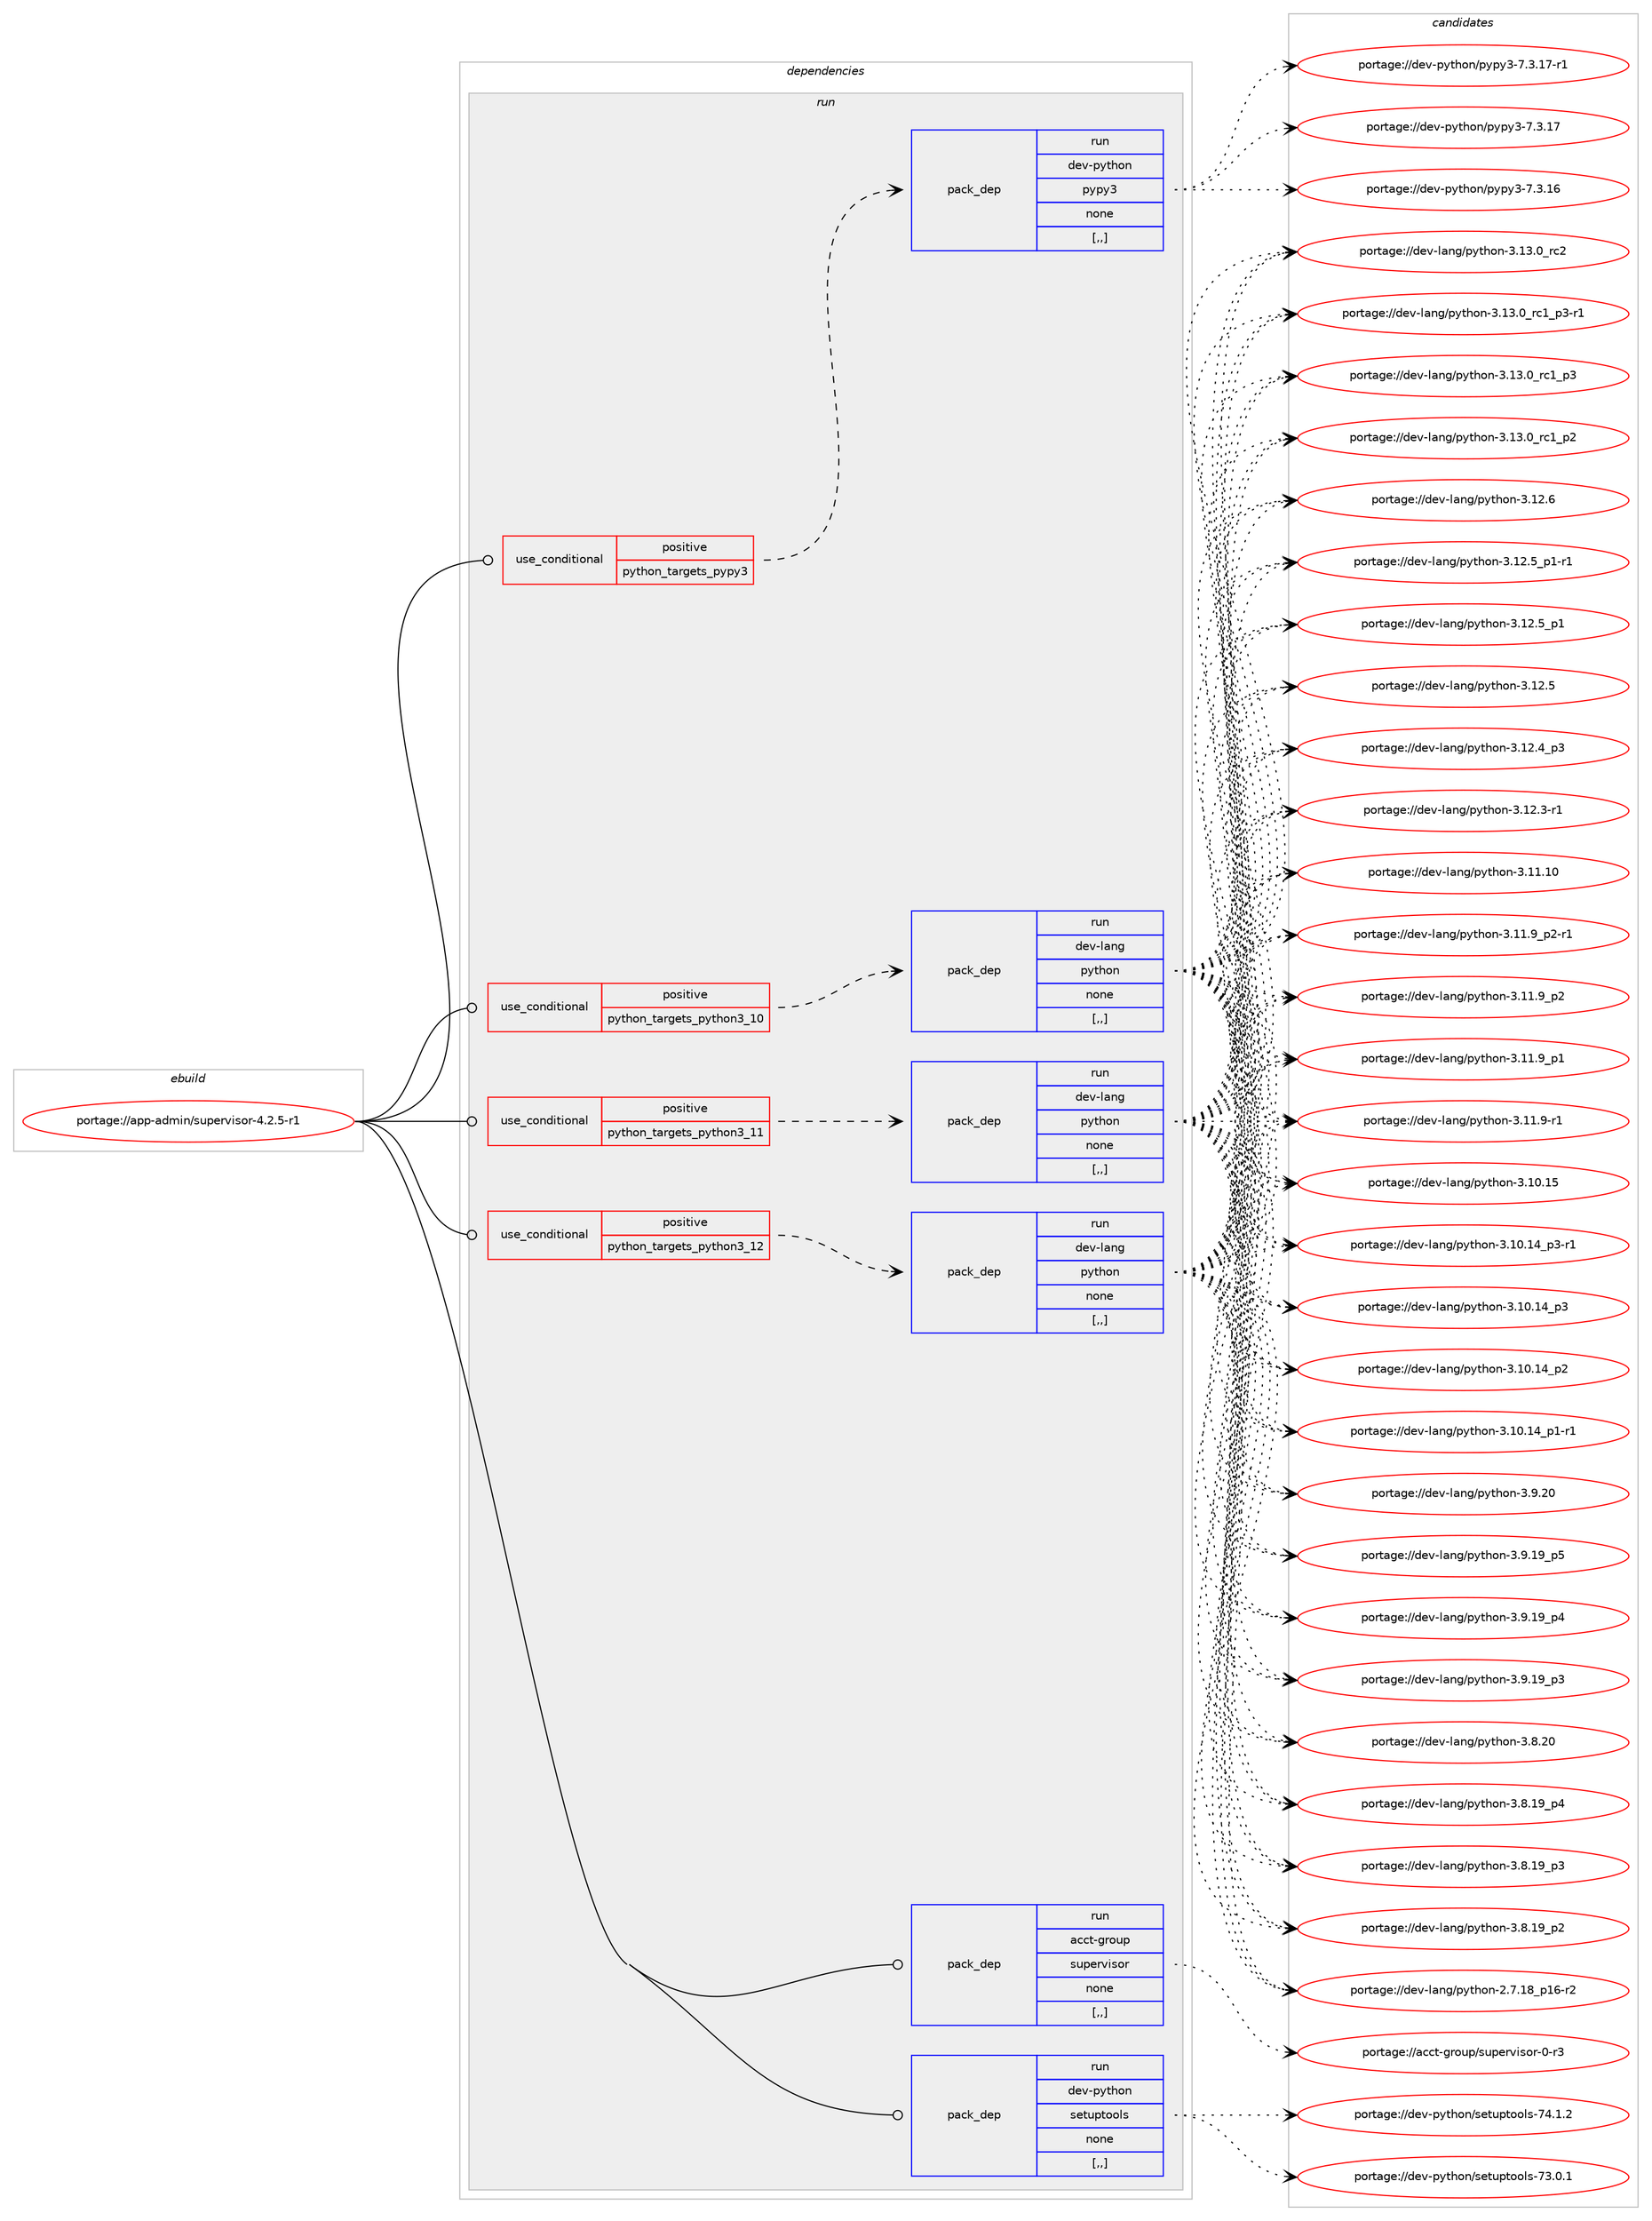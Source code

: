 digraph prolog {

# *************
# Graph options
# *************

newrank=true;
concentrate=true;
compound=true;
graph [rankdir=LR,fontname=Helvetica,fontsize=10,ranksep=1.5];#, ranksep=2.5, nodesep=0.2];
edge  [arrowhead=vee];
node  [fontname=Helvetica,fontsize=10];

# **********
# The ebuild
# **********

subgraph cluster_leftcol {
color=gray;
label=<<i>ebuild</i>>;
id [label="portage://app-admin/supervisor-4.2.5-r1", color=red, width=4, href="../app-admin/supervisor-4.2.5-r1.svg"];
}

# ****************
# The dependencies
# ****************

subgraph cluster_midcol {
color=gray;
label=<<i>dependencies</i>>;
subgraph cluster_compile {
fillcolor="#eeeeee";
style=filled;
label=<<i>compile</i>>;
}
subgraph cluster_compileandrun {
fillcolor="#eeeeee";
style=filled;
label=<<i>compile and run</i>>;
}
subgraph cluster_run {
fillcolor="#eeeeee";
style=filled;
label=<<i>run</i>>;
subgraph cond131210 {
dependency499048 [label=<<TABLE BORDER="0" CELLBORDER="1" CELLSPACING="0" CELLPADDING="4"><TR><TD ROWSPAN="3" CELLPADDING="10">use_conditional</TD></TR><TR><TD>positive</TD></TR><TR><TD>python_targets_pypy3</TD></TR></TABLE>>, shape=none, color=red];
subgraph pack364219 {
dependency499049 [label=<<TABLE BORDER="0" CELLBORDER="1" CELLSPACING="0" CELLPADDING="4" WIDTH="220"><TR><TD ROWSPAN="6" CELLPADDING="30">pack_dep</TD></TR><TR><TD WIDTH="110">run</TD></TR><TR><TD>dev-python</TD></TR><TR><TD>pypy3</TD></TR><TR><TD>none</TD></TR><TR><TD>[,,]</TD></TR></TABLE>>, shape=none, color=blue];
}
dependency499048:e -> dependency499049:w [weight=20,style="dashed",arrowhead="vee"];
}
id:e -> dependency499048:w [weight=20,style="solid",arrowhead="odot"];
subgraph cond131211 {
dependency499050 [label=<<TABLE BORDER="0" CELLBORDER="1" CELLSPACING="0" CELLPADDING="4"><TR><TD ROWSPAN="3" CELLPADDING="10">use_conditional</TD></TR><TR><TD>positive</TD></TR><TR><TD>python_targets_python3_10</TD></TR></TABLE>>, shape=none, color=red];
subgraph pack364220 {
dependency499051 [label=<<TABLE BORDER="0" CELLBORDER="1" CELLSPACING="0" CELLPADDING="4" WIDTH="220"><TR><TD ROWSPAN="6" CELLPADDING="30">pack_dep</TD></TR><TR><TD WIDTH="110">run</TD></TR><TR><TD>dev-lang</TD></TR><TR><TD>python</TD></TR><TR><TD>none</TD></TR><TR><TD>[,,]</TD></TR></TABLE>>, shape=none, color=blue];
}
dependency499050:e -> dependency499051:w [weight=20,style="dashed",arrowhead="vee"];
}
id:e -> dependency499050:w [weight=20,style="solid",arrowhead="odot"];
subgraph cond131212 {
dependency499052 [label=<<TABLE BORDER="0" CELLBORDER="1" CELLSPACING="0" CELLPADDING="4"><TR><TD ROWSPAN="3" CELLPADDING="10">use_conditional</TD></TR><TR><TD>positive</TD></TR><TR><TD>python_targets_python3_11</TD></TR></TABLE>>, shape=none, color=red];
subgraph pack364221 {
dependency499053 [label=<<TABLE BORDER="0" CELLBORDER="1" CELLSPACING="0" CELLPADDING="4" WIDTH="220"><TR><TD ROWSPAN="6" CELLPADDING="30">pack_dep</TD></TR><TR><TD WIDTH="110">run</TD></TR><TR><TD>dev-lang</TD></TR><TR><TD>python</TD></TR><TR><TD>none</TD></TR><TR><TD>[,,]</TD></TR></TABLE>>, shape=none, color=blue];
}
dependency499052:e -> dependency499053:w [weight=20,style="dashed",arrowhead="vee"];
}
id:e -> dependency499052:w [weight=20,style="solid",arrowhead="odot"];
subgraph cond131213 {
dependency499054 [label=<<TABLE BORDER="0" CELLBORDER="1" CELLSPACING="0" CELLPADDING="4"><TR><TD ROWSPAN="3" CELLPADDING="10">use_conditional</TD></TR><TR><TD>positive</TD></TR><TR><TD>python_targets_python3_12</TD></TR></TABLE>>, shape=none, color=red];
subgraph pack364222 {
dependency499055 [label=<<TABLE BORDER="0" CELLBORDER="1" CELLSPACING="0" CELLPADDING="4" WIDTH="220"><TR><TD ROWSPAN="6" CELLPADDING="30">pack_dep</TD></TR><TR><TD WIDTH="110">run</TD></TR><TR><TD>dev-lang</TD></TR><TR><TD>python</TD></TR><TR><TD>none</TD></TR><TR><TD>[,,]</TD></TR></TABLE>>, shape=none, color=blue];
}
dependency499054:e -> dependency499055:w [weight=20,style="dashed",arrowhead="vee"];
}
id:e -> dependency499054:w [weight=20,style="solid",arrowhead="odot"];
subgraph pack364223 {
dependency499056 [label=<<TABLE BORDER="0" CELLBORDER="1" CELLSPACING="0" CELLPADDING="4" WIDTH="220"><TR><TD ROWSPAN="6" CELLPADDING="30">pack_dep</TD></TR><TR><TD WIDTH="110">run</TD></TR><TR><TD>acct-group</TD></TR><TR><TD>supervisor</TD></TR><TR><TD>none</TD></TR><TR><TD>[,,]</TD></TR></TABLE>>, shape=none, color=blue];
}
id:e -> dependency499056:w [weight=20,style="solid",arrowhead="odot"];
subgraph pack364224 {
dependency499057 [label=<<TABLE BORDER="0" CELLBORDER="1" CELLSPACING="0" CELLPADDING="4" WIDTH="220"><TR><TD ROWSPAN="6" CELLPADDING="30">pack_dep</TD></TR><TR><TD WIDTH="110">run</TD></TR><TR><TD>dev-python</TD></TR><TR><TD>setuptools</TD></TR><TR><TD>none</TD></TR><TR><TD>[,,]</TD></TR></TABLE>>, shape=none, color=blue];
}
id:e -> dependency499057:w [weight=20,style="solid",arrowhead="odot"];
}
}

# **************
# The candidates
# **************

subgraph cluster_choices {
rank=same;
color=gray;
label=<<i>candidates</i>>;

subgraph choice364219 {
color=black;
nodesep=1;
choice100101118451121211161041111104711212111212151455546514649554511449 [label="portage://dev-python/pypy3-7.3.17-r1", color=red, width=4,href="../dev-python/pypy3-7.3.17-r1.svg"];
choice10010111845112121116104111110471121211121215145554651464955 [label="portage://dev-python/pypy3-7.3.17", color=red, width=4,href="../dev-python/pypy3-7.3.17.svg"];
choice10010111845112121116104111110471121211121215145554651464954 [label="portage://dev-python/pypy3-7.3.16", color=red, width=4,href="../dev-python/pypy3-7.3.16.svg"];
dependency499049:e -> choice100101118451121211161041111104711212111212151455546514649554511449:w [style=dotted,weight="100"];
dependency499049:e -> choice10010111845112121116104111110471121211121215145554651464955:w [style=dotted,weight="100"];
dependency499049:e -> choice10010111845112121116104111110471121211121215145554651464954:w [style=dotted,weight="100"];
}
subgraph choice364220 {
color=black;
nodesep=1;
choice10010111845108971101034711212111610411111045514649514648951149950 [label="portage://dev-lang/python-3.13.0_rc2", color=red, width=4,href="../dev-lang/python-3.13.0_rc2.svg"];
choice1001011184510897110103471121211161041111104551464951464895114994995112514511449 [label="portage://dev-lang/python-3.13.0_rc1_p3-r1", color=red, width=4,href="../dev-lang/python-3.13.0_rc1_p3-r1.svg"];
choice100101118451089711010347112121116104111110455146495146489511499499511251 [label="portage://dev-lang/python-3.13.0_rc1_p3", color=red, width=4,href="../dev-lang/python-3.13.0_rc1_p3.svg"];
choice100101118451089711010347112121116104111110455146495146489511499499511250 [label="portage://dev-lang/python-3.13.0_rc1_p2", color=red, width=4,href="../dev-lang/python-3.13.0_rc1_p2.svg"];
choice10010111845108971101034711212111610411111045514649504654 [label="portage://dev-lang/python-3.12.6", color=red, width=4,href="../dev-lang/python-3.12.6.svg"];
choice1001011184510897110103471121211161041111104551464950465395112494511449 [label="portage://dev-lang/python-3.12.5_p1-r1", color=red, width=4,href="../dev-lang/python-3.12.5_p1-r1.svg"];
choice100101118451089711010347112121116104111110455146495046539511249 [label="portage://dev-lang/python-3.12.5_p1", color=red, width=4,href="../dev-lang/python-3.12.5_p1.svg"];
choice10010111845108971101034711212111610411111045514649504653 [label="portage://dev-lang/python-3.12.5", color=red, width=4,href="../dev-lang/python-3.12.5.svg"];
choice100101118451089711010347112121116104111110455146495046529511251 [label="portage://dev-lang/python-3.12.4_p3", color=red, width=4,href="../dev-lang/python-3.12.4_p3.svg"];
choice100101118451089711010347112121116104111110455146495046514511449 [label="portage://dev-lang/python-3.12.3-r1", color=red, width=4,href="../dev-lang/python-3.12.3-r1.svg"];
choice1001011184510897110103471121211161041111104551464949464948 [label="portage://dev-lang/python-3.11.10", color=red, width=4,href="../dev-lang/python-3.11.10.svg"];
choice1001011184510897110103471121211161041111104551464949465795112504511449 [label="portage://dev-lang/python-3.11.9_p2-r1", color=red, width=4,href="../dev-lang/python-3.11.9_p2-r1.svg"];
choice100101118451089711010347112121116104111110455146494946579511250 [label="portage://dev-lang/python-3.11.9_p2", color=red, width=4,href="../dev-lang/python-3.11.9_p2.svg"];
choice100101118451089711010347112121116104111110455146494946579511249 [label="portage://dev-lang/python-3.11.9_p1", color=red, width=4,href="../dev-lang/python-3.11.9_p1.svg"];
choice100101118451089711010347112121116104111110455146494946574511449 [label="portage://dev-lang/python-3.11.9-r1", color=red, width=4,href="../dev-lang/python-3.11.9-r1.svg"];
choice1001011184510897110103471121211161041111104551464948464953 [label="portage://dev-lang/python-3.10.15", color=red, width=4,href="../dev-lang/python-3.10.15.svg"];
choice100101118451089711010347112121116104111110455146494846495295112514511449 [label="portage://dev-lang/python-3.10.14_p3-r1", color=red, width=4,href="../dev-lang/python-3.10.14_p3-r1.svg"];
choice10010111845108971101034711212111610411111045514649484649529511251 [label="portage://dev-lang/python-3.10.14_p3", color=red, width=4,href="../dev-lang/python-3.10.14_p3.svg"];
choice10010111845108971101034711212111610411111045514649484649529511250 [label="portage://dev-lang/python-3.10.14_p2", color=red, width=4,href="../dev-lang/python-3.10.14_p2.svg"];
choice100101118451089711010347112121116104111110455146494846495295112494511449 [label="portage://dev-lang/python-3.10.14_p1-r1", color=red, width=4,href="../dev-lang/python-3.10.14_p1-r1.svg"];
choice10010111845108971101034711212111610411111045514657465048 [label="portage://dev-lang/python-3.9.20", color=red, width=4,href="../dev-lang/python-3.9.20.svg"];
choice100101118451089711010347112121116104111110455146574649579511253 [label="portage://dev-lang/python-3.9.19_p5", color=red, width=4,href="../dev-lang/python-3.9.19_p5.svg"];
choice100101118451089711010347112121116104111110455146574649579511252 [label="portage://dev-lang/python-3.9.19_p4", color=red, width=4,href="../dev-lang/python-3.9.19_p4.svg"];
choice100101118451089711010347112121116104111110455146574649579511251 [label="portage://dev-lang/python-3.9.19_p3", color=red, width=4,href="../dev-lang/python-3.9.19_p3.svg"];
choice10010111845108971101034711212111610411111045514656465048 [label="portage://dev-lang/python-3.8.20", color=red, width=4,href="../dev-lang/python-3.8.20.svg"];
choice100101118451089711010347112121116104111110455146564649579511252 [label="portage://dev-lang/python-3.8.19_p4", color=red, width=4,href="../dev-lang/python-3.8.19_p4.svg"];
choice100101118451089711010347112121116104111110455146564649579511251 [label="portage://dev-lang/python-3.8.19_p3", color=red, width=4,href="../dev-lang/python-3.8.19_p3.svg"];
choice100101118451089711010347112121116104111110455146564649579511250 [label="portage://dev-lang/python-3.8.19_p2", color=red, width=4,href="../dev-lang/python-3.8.19_p2.svg"];
choice100101118451089711010347112121116104111110455046554649569511249544511450 [label="portage://dev-lang/python-2.7.18_p16-r2", color=red, width=4,href="../dev-lang/python-2.7.18_p16-r2.svg"];
dependency499051:e -> choice10010111845108971101034711212111610411111045514649514648951149950:w [style=dotted,weight="100"];
dependency499051:e -> choice1001011184510897110103471121211161041111104551464951464895114994995112514511449:w [style=dotted,weight="100"];
dependency499051:e -> choice100101118451089711010347112121116104111110455146495146489511499499511251:w [style=dotted,weight="100"];
dependency499051:e -> choice100101118451089711010347112121116104111110455146495146489511499499511250:w [style=dotted,weight="100"];
dependency499051:e -> choice10010111845108971101034711212111610411111045514649504654:w [style=dotted,weight="100"];
dependency499051:e -> choice1001011184510897110103471121211161041111104551464950465395112494511449:w [style=dotted,weight="100"];
dependency499051:e -> choice100101118451089711010347112121116104111110455146495046539511249:w [style=dotted,weight="100"];
dependency499051:e -> choice10010111845108971101034711212111610411111045514649504653:w [style=dotted,weight="100"];
dependency499051:e -> choice100101118451089711010347112121116104111110455146495046529511251:w [style=dotted,weight="100"];
dependency499051:e -> choice100101118451089711010347112121116104111110455146495046514511449:w [style=dotted,weight="100"];
dependency499051:e -> choice1001011184510897110103471121211161041111104551464949464948:w [style=dotted,weight="100"];
dependency499051:e -> choice1001011184510897110103471121211161041111104551464949465795112504511449:w [style=dotted,weight="100"];
dependency499051:e -> choice100101118451089711010347112121116104111110455146494946579511250:w [style=dotted,weight="100"];
dependency499051:e -> choice100101118451089711010347112121116104111110455146494946579511249:w [style=dotted,weight="100"];
dependency499051:e -> choice100101118451089711010347112121116104111110455146494946574511449:w [style=dotted,weight="100"];
dependency499051:e -> choice1001011184510897110103471121211161041111104551464948464953:w [style=dotted,weight="100"];
dependency499051:e -> choice100101118451089711010347112121116104111110455146494846495295112514511449:w [style=dotted,weight="100"];
dependency499051:e -> choice10010111845108971101034711212111610411111045514649484649529511251:w [style=dotted,weight="100"];
dependency499051:e -> choice10010111845108971101034711212111610411111045514649484649529511250:w [style=dotted,weight="100"];
dependency499051:e -> choice100101118451089711010347112121116104111110455146494846495295112494511449:w [style=dotted,weight="100"];
dependency499051:e -> choice10010111845108971101034711212111610411111045514657465048:w [style=dotted,weight="100"];
dependency499051:e -> choice100101118451089711010347112121116104111110455146574649579511253:w [style=dotted,weight="100"];
dependency499051:e -> choice100101118451089711010347112121116104111110455146574649579511252:w [style=dotted,weight="100"];
dependency499051:e -> choice100101118451089711010347112121116104111110455146574649579511251:w [style=dotted,weight="100"];
dependency499051:e -> choice10010111845108971101034711212111610411111045514656465048:w [style=dotted,weight="100"];
dependency499051:e -> choice100101118451089711010347112121116104111110455146564649579511252:w [style=dotted,weight="100"];
dependency499051:e -> choice100101118451089711010347112121116104111110455146564649579511251:w [style=dotted,weight="100"];
dependency499051:e -> choice100101118451089711010347112121116104111110455146564649579511250:w [style=dotted,weight="100"];
dependency499051:e -> choice100101118451089711010347112121116104111110455046554649569511249544511450:w [style=dotted,weight="100"];
}
subgraph choice364221 {
color=black;
nodesep=1;
choice10010111845108971101034711212111610411111045514649514648951149950 [label="portage://dev-lang/python-3.13.0_rc2", color=red, width=4,href="../dev-lang/python-3.13.0_rc2.svg"];
choice1001011184510897110103471121211161041111104551464951464895114994995112514511449 [label="portage://dev-lang/python-3.13.0_rc1_p3-r1", color=red, width=4,href="../dev-lang/python-3.13.0_rc1_p3-r1.svg"];
choice100101118451089711010347112121116104111110455146495146489511499499511251 [label="portage://dev-lang/python-3.13.0_rc1_p3", color=red, width=4,href="../dev-lang/python-3.13.0_rc1_p3.svg"];
choice100101118451089711010347112121116104111110455146495146489511499499511250 [label="portage://dev-lang/python-3.13.0_rc1_p2", color=red, width=4,href="../dev-lang/python-3.13.0_rc1_p2.svg"];
choice10010111845108971101034711212111610411111045514649504654 [label="portage://dev-lang/python-3.12.6", color=red, width=4,href="../dev-lang/python-3.12.6.svg"];
choice1001011184510897110103471121211161041111104551464950465395112494511449 [label="portage://dev-lang/python-3.12.5_p1-r1", color=red, width=4,href="../dev-lang/python-3.12.5_p1-r1.svg"];
choice100101118451089711010347112121116104111110455146495046539511249 [label="portage://dev-lang/python-3.12.5_p1", color=red, width=4,href="../dev-lang/python-3.12.5_p1.svg"];
choice10010111845108971101034711212111610411111045514649504653 [label="portage://dev-lang/python-3.12.5", color=red, width=4,href="../dev-lang/python-3.12.5.svg"];
choice100101118451089711010347112121116104111110455146495046529511251 [label="portage://dev-lang/python-3.12.4_p3", color=red, width=4,href="../dev-lang/python-3.12.4_p3.svg"];
choice100101118451089711010347112121116104111110455146495046514511449 [label="portage://dev-lang/python-3.12.3-r1", color=red, width=4,href="../dev-lang/python-3.12.3-r1.svg"];
choice1001011184510897110103471121211161041111104551464949464948 [label="portage://dev-lang/python-3.11.10", color=red, width=4,href="../dev-lang/python-3.11.10.svg"];
choice1001011184510897110103471121211161041111104551464949465795112504511449 [label="portage://dev-lang/python-3.11.9_p2-r1", color=red, width=4,href="../dev-lang/python-3.11.9_p2-r1.svg"];
choice100101118451089711010347112121116104111110455146494946579511250 [label="portage://dev-lang/python-3.11.9_p2", color=red, width=4,href="../dev-lang/python-3.11.9_p2.svg"];
choice100101118451089711010347112121116104111110455146494946579511249 [label="portage://dev-lang/python-3.11.9_p1", color=red, width=4,href="../dev-lang/python-3.11.9_p1.svg"];
choice100101118451089711010347112121116104111110455146494946574511449 [label="portage://dev-lang/python-3.11.9-r1", color=red, width=4,href="../dev-lang/python-3.11.9-r1.svg"];
choice1001011184510897110103471121211161041111104551464948464953 [label="portage://dev-lang/python-3.10.15", color=red, width=4,href="../dev-lang/python-3.10.15.svg"];
choice100101118451089711010347112121116104111110455146494846495295112514511449 [label="portage://dev-lang/python-3.10.14_p3-r1", color=red, width=4,href="../dev-lang/python-3.10.14_p3-r1.svg"];
choice10010111845108971101034711212111610411111045514649484649529511251 [label="portage://dev-lang/python-3.10.14_p3", color=red, width=4,href="../dev-lang/python-3.10.14_p3.svg"];
choice10010111845108971101034711212111610411111045514649484649529511250 [label="portage://dev-lang/python-3.10.14_p2", color=red, width=4,href="../dev-lang/python-3.10.14_p2.svg"];
choice100101118451089711010347112121116104111110455146494846495295112494511449 [label="portage://dev-lang/python-3.10.14_p1-r1", color=red, width=4,href="../dev-lang/python-3.10.14_p1-r1.svg"];
choice10010111845108971101034711212111610411111045514657465048 [label="portage://dev-lang/python-3.9.20", color=red, width=4,href="../dev-lang/python-3.9.20.svg"];
choice100101118451089711010347112121116104111110455146574649579511253 [label="portage://dev-lang/python-3.9.19_p5", color=red, width=4,href="../dev-lang/python-3.9.19_p5.svg"];
choice100101118451089711010347112121116104111110455146574649579511252 [label="portage://dev-lang/python-3.9.19_p4", color=red, width=4,href="../dev-lang/python-3.9.19_p4.svg"];
choice100101118451089711010347112121116104111110455146574649579511251 [label="portage://dev-lang/python-3.9.19_p3", color=red, width=4,href="../dev-lang/python-3.9.19_p3.svg"];
choice10010111845108971101034711212111610411111045514656465048 [label="portage://dev-lang/python-3.8.20", color=red, width=4,href="../dev-lang/python-3.8.20.svg"];
choice100101118451089711010347112121116104111110455146564649579511252 [label="portage://dev-lang/python-3.8.19_p4", color=red, width=4,href="../dev-lang/python-3.8.19_p4.svg"];
choice100101118451089711010347112121116104111110455146564649579511251 [label="portage://dev-lang/python-3.8.19_p3", color=red, width=4,href="../dev-lang/python-3.8.19_p3.svg"];
choice100101118451089711010347112121116104111110455146564649579511250 [label="portage://dev-lang/python-3.8.19_p2", color=red, width=4,href="../dev-lang/python-3.8.19_p2.svg"];
choice100101118451089711010347112121116104111110455046554649569511249544511450 [label="portage://dev-lang/python-2.7.18_p16-r2", color=red, width=4,href="../dev-lang/python-2.7.18_p16-r2.svg"];
dependency499053:e -> choice10010111845108971101034711212111610411111045514649514648951149950:w [style=dotted,weight="100"];
dependency499053:e -> choice1001011184510897110103471121211161041111104551464951464895114994995112514511449:w [style=dotted,weight="100"];
dependency499053:e -> choice100101118451089711010347112121116104111110455146495146489511499499511251:w [style=dotted,weight="100"];
dependency499053:e -> choice100101118451089711010347112121116104111110455146495146489511499499511250:w [style=dotted,weight="100"];
dependency499053:e -> choice10010111845108971101034711212111610411111045514649504654:w [style=dotted,weight="100"];
dependency499053:e -> choice1001011184510897110103471121211161041111104551464950465395112494511449:w [style=dotted,weight="100"];
dependency499053:e -> choice100101118451089711010347112121116104111110455146495046539511249:w [style=dotted,weight="100"];
dependency499053:e -> choice10010111845108971101034711212111610411111045514649504653:w [style=dotted,weight="100"];
dependency499053:e -> choice100101118451089711010347112121116104111110455146495046529511251:w [style=dotted,weight="100"];
dependency499053:e -> choice100101118451089711010347112121116104111110455146495046514511449:w [style=dotted,weight="100"];
dependency499053:e -> choice1001011184510897110103471121211161041111104551464949464948:w [style=dotted,weight="100"];
dependency499053:e -> choice1001011184510897110103471121211161041111104551464949465795112504511449:w [style=dotted,weight="100"];
dependency499053:e -> choice100101118451089711010347112121116104111110455146494946579511250:w [style=dotted,weight="100"];
dependency499053:e -> choice100101118451089711010347112121116104111110455146494946579511249:w [style=dotted,weight="100"];
dependency499053:e -> choice100101118451089711010347112121116104111110455146494946574511449:w [style=dotted,weight="100"];
dependency499053:e -> choice1001011184510897110103471121211161041111104551464948464953:w [style=dotted,weight="100"];
dependency499053:e -> choice100101118451089711010347112121116104111110455146494846495295112514511449:w [style=dotted,weight="100"];
dependency499053:e -> choice10010111845108971101034711212111610411111045514649484649529511251:w [style=dotted,weight="100"];
dependency499053:e -> choice10010111845108971101034711212111610411111045514649484649529511250:w [style=dotted,weight="100"];
dependency499053:e -> choice100101118451089711010347112121116104111110455146494846495295112494511449:w [style=dotted,weight="100"];
dependency499053:e -> choice10010111845108971101034711212111610411111045514657465048:w [style=dotted,weight="100"];
dependency499053:e -> choice100101118451089711010347112121116104111110455146574649579511253:w [style=dotted,weight="100"];
dependency499053:e -> choice100101118451089711010347112121116104111110455146574649579511252:w [style=dotted,weight="100"];
dependency499053:e -> choice100101118451089711010347112121116104111110455146574649579511251:w [style=dotted,weight="100"];
dependency499053:e -> choice10010111845108971101034711212111610411111045514656465048:w [style=dotted,weight="100"];
dependency499053:e -> choice100101118451089711010347112121116104111110455146564649579511252:w [style=dotted,weight="100"];
dependency499053:e -> choice100101118451089711010347112121116104111110455146564649579511251:w [style=dotted,weight="100"];
dependency499053:e -> choice100101118451089711010347112121116104111110455146564649579511250:w [style=dotted,weight="100"];
dependency499053:e -> choice100101118451089711010347112121116104111110455046554649569511249544511450:w [style=dotted,weight="100"];
}
subgraph choice364222 {
color=black;
nodesep=1;
choice10010111845108971101034711212111610411111045514649514648951149950 [label="portage://dev-lang/python-3.13.0_rc2", color=red, width=4,href="../dev-lang/python-3.13.0_rc2.svg"];
choice1001011184510897110103471121211161041111104551464951464895114994995112514511449 [label="portage://dev-lang/python-3.13.0_rc1_p3-r1", color=red, width=4,href="../dev-lang/python-3.13.0_rc1_p3-r1.svg"];
choice100101118451089711010347112121116104111110455146495146489511499499511251 [label="portage://dev-lang/python-3.13.0_rc1_p3", color=red, width=4,href="../dev-lang/python-3.13.0_rc1_p3.svg"];
choice100101118451089711010347112121116104111110455146495146489511499499511250 [label="portage://dev-lang/python-3.13.0_rc1_p2", color=red, width=4,href="../dev-lang/python-3.13.0_rc1_p2.svg"];
choice10010111845108971101034711212111610411111045514649504654 [label="portage://dev-lang/python-3.12.6", color=red, width=4,href="../dev-lang/python-3.12.6.svg"];
choice1001011184510897110103471121211161041111104551464950465395112494511449 [label="portage://dev-lang/python-3.12.5_p1-r1", color=red, width=4,href="../dev-lang/python-3.12.5_p1-r1.svg"];
choice100101118451089711010347112121116104111110455146495046539511249 [label="portage://dev-lang/python-3.12.5_p1", color=red, width=4,href="../dev-lang/python-3.12.5_p1.svg"];
choice10010111845108971101034711212111610411111045514649504653 [label="portage://dev-lang/python-3.12.5", color=red, width=4,href="../dev-lang/python-3.12.5.svg"];
choice100101118451089711010347112121116104111110455146495046529511251 [label="portage://dev-lang/python-3.12.4_p3", color=red, width=4,href="../dev-lang/python-3.12.4_p3.svg"];
choice100101118451089711010347112121116104111110455146495046514511449 [label="portage://dev-lang/python-3.12.3-r1", color=red, width=4,href="../dev-lang/python-3.12.3-r1.svg"];
choice1001011184510897110103471121211161041111104551464949464948 [label="portage://dev-lang/python-3.11.10", color=red, width=4,href="../dev-lang/python-3.11.10.svg"];
choice1001011184510897110103471121211161041111104551464949465795112504511449 [label="portage://dev-lang/python-3.11.9_p2-r1", color=red, width=4,href="../dev-lang/python-3.11.9_p2-r1.svg"];
choice100101118451089711010347112121116104111110455146494946579511250 [label="portage://dev-lang/python-3.11.9_p2", color=red, width=4,href="../dev-lang/python-3.11.9_p2.svg"];
choice100101118451089711010347112121116104111110455146494946579511249 [label="portage://dev-lang/python-3.11.9_p1", color=red, width=4,href="../dev-lang/python-3.11.9_p1.svg"];
choice100101118451089711010347112121116104111110455146494946574511449 [label="portage://dev-lang/python-3.11.9-r1", color=red, width=4,href="../dev-lang/python-3.11.9-r1.svg"];
choice1001011184510897110103471121211161041111104551464948464953 [label="portage://dev-lang/python-3.10.15", color=red, width=4,href="../dev-lang/python-3.10.15.svg"];
choice100101118451089711010347112121116104111110455146494846495295112514511449 [label="portage://dev-lang/python-3.10.14_p3-r1", color=red, width=4,href="../dev-lang/python-3.10.14_p3-r1.svg"];
choice10010111845108971101034711212111610411111045514649484649529511251 [label="portage://dev-lang/python-3.10.14_p3", color=red, width=4,href="../dev-lang/python-3.10.14_p3.svg"];
choice10010111845108971101034711212111610411111045514649484649529511250 [label="portage://dev-lang/python-3.10.14_p2", color=red, width=4,href="../dev-lang/python-3.10.14_p2.svg"];
choice100101118451089711010347112121116104111110455146494846495295112494511449 [label="portage://dev-lang/python-3.10.14_p1-r1", color=red, width=4,href="../dev-lang/python-3.10.14_p1-r1.svg"];
choice10010111845108971101034711212111610411111045514657465048 [label="portage://dev-lang/python-3.9.20", color=red, width=4,href="../dev-lang/python-3.9.20.svg"];
choice100101118451089711010347112121116104111110455146574649579511253 [label="portage://dev-lang/python-3.9.19_p5", color=red, width=4,href="../dev-lang/python-3.9.19_p5.svg"];
choice100101118451089711010347112121116104111110455146574649579511252 [label="portage://dev-lang/python-3.9.19_p4", color=red, width=4,href="../dev-lang/python-3.9.19_p4.svg"];
choice100101118451089711010347112121116104111110455146574649579511251 [label="portage://dev-lang/python-3.9.19_p3", color=red, width=4,href="../dev-lang/python-3.9.19_p3.svg"];
choice10010111845108971101034711212111610411111045514656465048 [label="portage://dev-lang/python-3.8.20", color=red, width=4,href="../dev-lang/python-3.8.20.svg"];
choice100101118451089711010347112121116104111110455146564649579511252 [label="portage://dev-lang/python-3.8.19_p4", color=red, width=4,href="../dev-lang/python-3.8.19_p4.svg"];
choice100101118451089711010347112121116104111110455146564649579511251 [label="portage://dev-lang/python-3.8.19_p3", color=red, width=4,href="../dev-lang/python-3.8.19_p3.svg"];
choice100101118451089711010347112121116104111110455146564649579511250 [label="portage://dev-lang/python-3.8.19_p2", color=red, width=4,href="../dev-lang/python-3.8.19_p2.svg"];
choice100101118451089711010347112121116104111110455046554649569511249544511450 [label="portage://dev-lang/python-2.7.18_p16-r2", color=red, width=4,href="../dev-lang/python-2.7.18_p16-r2.svg"];
dependency499055:e -> choice10010111845108971101034711212111610411111045514649514648951149950:w [style=dotted,weight="100"];
dependency499055:e -> choice1001011184510897110103471121211161041111104551464951464895114994995112514511449:w [style=dotted,weight="100"];
dependency499055:e -> choice100101118451089711010347112121116104111110455146495146489511499499511251:w [style=dotted,weight="100"];
dependency499055:e -> choice100101118451089711010347112121116104111110455146495146489511499499511250:w [style=dotted,weight="100"];
dependency499055:e -> choice10010111845108971101034711212111610411111045514649504654:w [style=dotted,weight="100"];
dependency499055:e -> choice1001011184510897110103471121211161041111104551464950465395112494511449:w [style=dotted,weight="100"];
dependency499055:e -> choice100101118451089711010347112121116104111110455146495046539511249:w [style=dotted,weight="100"];
dependency499055:e -> choice10010111845108971101034711212111610411111045514649504653:w [style=dotted,weight="100"];
dependency499055:e -> choice100101118451089711010347112121116104111110455146495046529511251:w [style=dotted,weight="100"];
dependency499055:e -> choice100101118451089711010347112121116104111110455146495046514511449:w [style=dotted,weight="100"];
dependency499055:e -> choice1001011184510897110103471121211161041111104551464949464948:w [style=dotted,weight="100"];
dependency499055:e -> choice1001011184510897110103471121211161041111104551464949465795112504511449:w [style=dotted,weight="100"];
dependency499055:e -> choice100101118451089711010347112121116104111110455146494946579511250:w [style=dotted,weight="100"];
dependency499055:e -> choice100101118451089711010347112121116104111110455146494946579511249:w [style=dotted,weight="100"];
dependency499055:e -> choice100101118451089711010347112121116104111110455146494946574511449:w [style=dotted,weight="100"];
dependency499055:e -> choice1001011184510897110103471121211161041111104551464948464953:w [style=dotted,weight="100"];
dependency499055:e -> choice100101118451089711010347112121116104111110455146494846495295112514511449:w [style=dotted,weight="100"];
dependency499055:e -> choice10010111845108971101034711212111610411111045514649484649529511251:w [style=dotted,weight="100"];
dependency499055:e -> choice10010111845108971101034711212111610411111045514649484649529511250:w [style=dotted,weight="100"];
dependency499055:e -> choice100101118451089711010347112121116104111110455146494846495295112494511449:w [style=dotted,weight="100"];
dependency499055:e -> choice10010111845108971101034711212111610411111045514657465048:w [style=dotted,weight="100"];
dependency499055:e -> choice100101118451089711010347112121116104111110455146574649579511253:w [style=dotted,weight="100"];
dependency499055:e -> choice100101118451089711010347112121116104111110455146574649579511252:w [style=dotted,weight="100"];
dependency499055:e -> choice100101118451089711010347112121116104111110455146574649579511251:w [style=dotted,weight="100"];
dependency499055:e -> choice10010111845108971101034711212111610411111045514656465048:w [style=dotted,weight="100"];
dependency499055:e -> choice100101118451089711010347112121116104111110455146564649579511252:w [style=dotted,weight="100"];
dependency499055:e -> choice100101118451089711010347112121116104111110455146564649579511251:w [style=dotted,weight="100"];
dependency499055:e -> choice100101118451089711010347112121116104111110455146564649579511250:w [style=dotted,weight="100"];
dependency499055:e -> choice100101118451089711010347112121116104111110455046554649569511249544511450:w [style=dotted,weight="100"];
}
subgraph choice364223 {
color=black;
nodesep=1;
choice979999116451031141111171124711511711210111411810511511111445484511451 [label="portage://acct-group/supervisor-0-r3", color=red, width=4,href="../acct-group/supervisor-0-r3.svg"];
dependency499056:e -> choice979999116451031141111171124711511711210111411810511511111445484511451:w [style=dotted,weight="100"];
}
subgraph choice364224 {
color=black;
nodesep=1;
choice100101118451121211161041111104711510111611711211611111110811545555246494650 [label="portage://dev-python/setuptools-74.1.2", color=red, width=4,href="../dev-python/setuptools-74.1.2.svg"];
choice100101118451121211161041111104711510111611711211611111110811545555146484649 [label="portage://dev-python/setuptools-73.0.1", color=red, width=4,href="../dev-python/setuptools-73.0.1.svg"];
dependency499057:e -> choice100101118451121211161041111104711510111611711211611111110811545555246494650:w [style=dotted,weight="100"];
dependency499057:e -> choice100101118451121211161041111104711510111611711211611111110811545555146484649:w [style=dotted,weight="100"];
}
}

}
